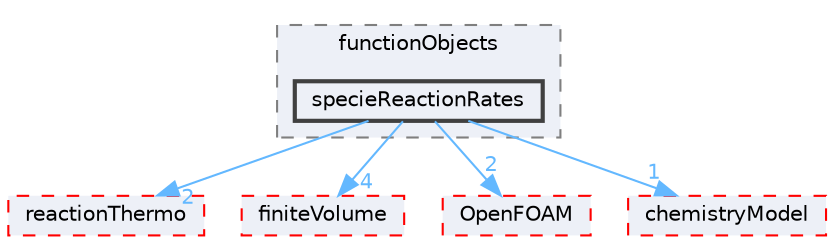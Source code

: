 digraph "src/thermophysicalModels/chemistryModel/functionObjects/specieReactionRates"
{
 // LATEX_PDF_SIZE
  bgcolor="transparent";
  edge [fontname=Helvetica,fontsize=10,labelfontname=Helvetica,labelfontsize=10];
  node [fontname=Helvetica,fontsize=10,shape=box,height=0.2,width=0.4];
  compound=true
  subgraph clusterdir_2e22ab82575f66235534fc025c0631b8 {
    graph [ bgcolor="#edf0f7", pencolor="grey50", label="functionObjects", fontname=Helvetica,fontsize=10 style="filled,dashed", URL="dir_2e22ab82575f66235534fc025c0631b8.html",tooltip=""]
  dir_187e8e6a9de4aa8435fbb9e7ba2cde5a [label="specieReactionRates", fillcolor="#edf0f7", color="grey25", style="filled,bold", URL="dir_187e8e6a9de4aa8435fbb9e7ba2cde5a.html",tooltip=""];
  }
  dir_87c7a4a86ffb283740ec390ea55551cb [label="reactionThermo", fillcolor="#edf0f7", color="red", style="filled,dashed", URL="dir_87c7a4a86ffb283740ec390ea55551cb.html",tooltip=""];
  dir_9bd15774b555cf7259a6fa18f99fe99b [label="finiteVolume", fillcolor="#edf0f7", color="red", style="filled,dashed", URL="dir_9bd15774b555cf7259a6fa18f99fe99b.html",tooltip=""];
  dir_c5473ff19b20e6ec4dfe5c310b3778a8 [label="OpenFOAM", fillcolor="#edf0f7", color="red", style="filled,dashed", URL="dir_c5473ff19b20e6ec4dfe5c310b3778a8.html",tooltip=""];
  dir_c571401ccb489c71ff21e08e929f4e25 [label="chemistryModel", fillcolor="#edf0f7", color="red", style="filled,dashed", URL="dir_c571401ccb489c71ff21e08e929f4e25.html",tooltip=""];
  dir_187e8e6a9de4aa8435fbb9e7ba2cde5a->dir_87c7a4a86ffb283740ec390ea55551cb [headlabel="2", labeldistance=1.5 headhref="dir_003687_003245.html" href="dir_003687_003245.html" color="steelblue1" fontcolor="steelblue1"];
  dir_187e8e6a9de4aa8435fbb9e7ba2cde5a->dir_9bd15774b555cf7259a6fa18f99fe99b [headlabel="4", labeldistance=1.5 headhref="dir_003687_001387.html" href="dir_003687_001387.html" color="steelblue1" fontcolor="steelblue1"];
  dir_187e8e6a9de4aa8435fbb9e7ba2cde5a->dir_c5473ff19b20e6ec4dfe5c310b3778a8 [headlabel="2", labeldistance=1.5 headhref="dir_003687_002695.html" href="dir_003687_002695.html" color="steelblue1" fontcolor="steelblue1"];
  dir_187e8e6a9de4aa8435fbb9e7ba2cde5a->dir_c571401ccb489c71ff21e08e929f4e25 [headlabel="1", labeldistance=1.5 headhref="dir_003687_000470.html" href="dir_003687_000470.html" color="steelblue1" fontcolor="steelblue1"];
}
